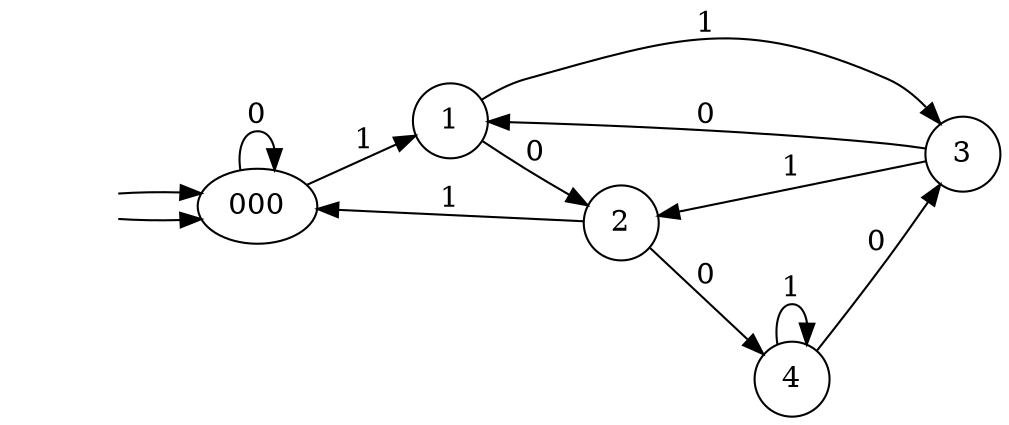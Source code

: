digraph finite_state_machine {
	rankdir=LR;
    -1 -> 0
	size="8,5"
    layout=dot
	node [shape = doublecircle]; 0;
	node [shape = circle];

    0 [label = "000", ordering="out"];
    -1 [color="white", label=""]
    -1 -> 0 [label=""]
	0 -> 0 [label="0"];
    0 -> 1 [label="1"];
    1 -> 2 [label="0"];
    2 -> 0 [label="1"];
    1 -> 3 [label="1"];
    3 -> 1 [label="0"];
    2 -> 4 [label="0"];
    3 -> 2 [label="1"];
    4 -> 3 [label="0"];
    4 -> 4 [label="1"];
}